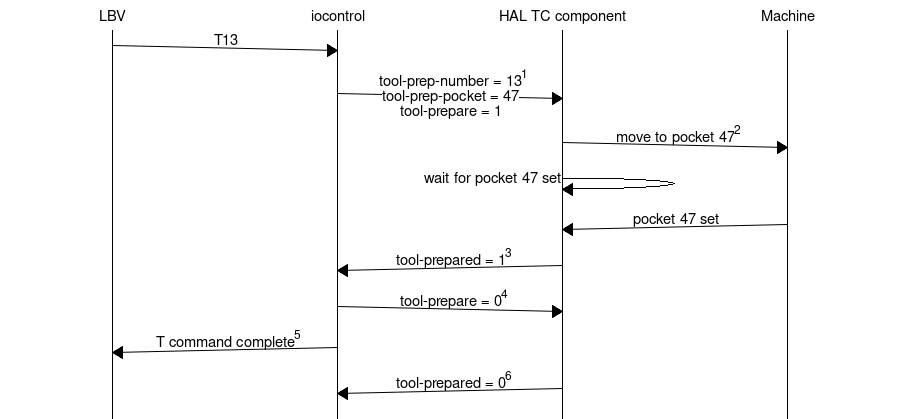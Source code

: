 msc {
 hscale="1.5", arcgradient="5";

 a [label="LBV"], b [label="iocontrol"],c [label="HAL TC component"], d [label="Machine"];
 a=>b [label="T13"];
 b=>c [label="tool-prep-number = 13\ntool-prep-pocket = 47\ntool-prepare = 1",ID=1];
 c=>d [label="move to pocket 47",ID=2];
 c=>c [label="wait for pocket 47 set"];
 c<=d [label="pocket 47 set"];
 b<=c [label="tool-prepared = 1",ID=3];
 b=>c [label="tool-prepare = 0",ID=4];
 a<=b [label="T command complete", ID=5];
 b<=c [label="tool-prepared = 0",ID=6];

}
